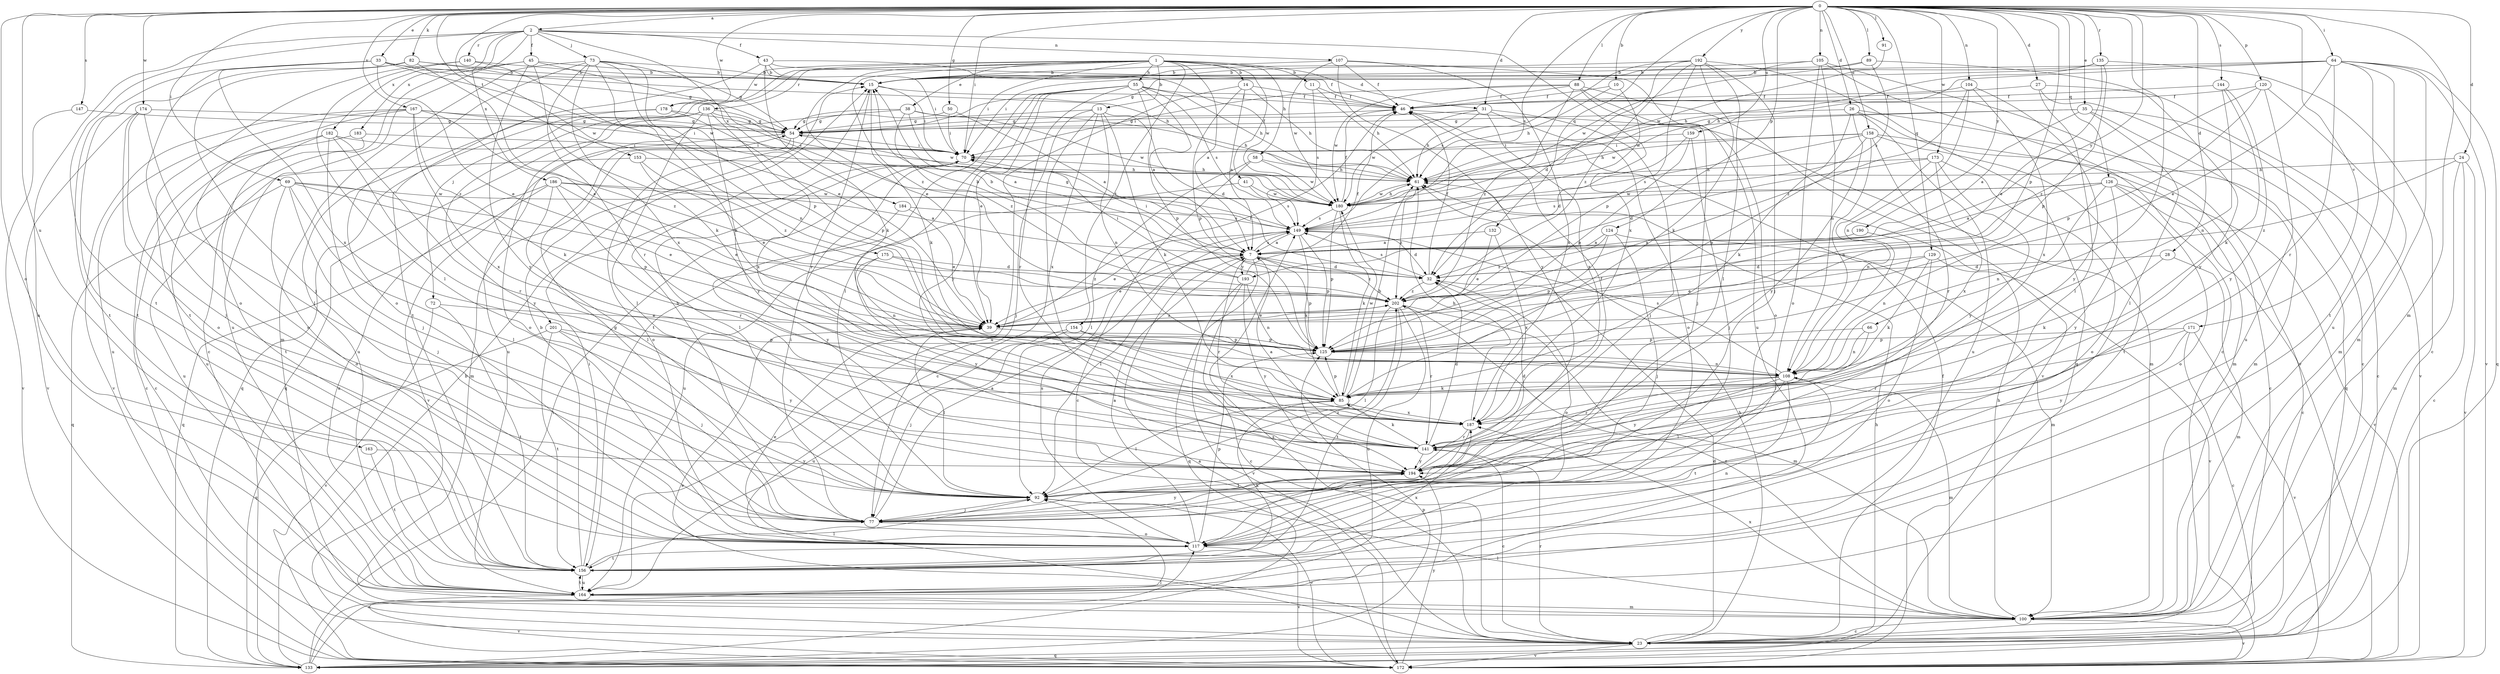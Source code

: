strict digraph  {
0;
1;
2;
7;
10;
11;
13;
14;
15;
23;
24;
26;
27;
28;
31;
32;
33;
35;
38;
39;
41;
43;
45;
46;
50;
54;
55;
58;
61;
64;
66;
69;
70;
72;
73;
77;
82;
85;
88;
89;
91;
92;
100;
104;
105;
107;
108;
117;
120;
124;
125;
126;
129;
132;
133;
135;
136;
140;
141;
144;
147;
149;
153;
154;
156;
158;
159;
163;
164;
167;
171;
172;
173;
174;
175;
178;
180;
182;
183;
184;
186;
187;
190;
192;
193;
194;
201;
202;
0 -> 2  [label=a];
0 -> 10  [label=b];
0 -> 24  [label=d];
0 -> 26  [label=d];
0 -> 27  [label=d];
0 -> 28  [label=d];
0 -> 31  [label=d];
0 -> 33  [label=e];
0 -> 35  [label=e];
0 -> 50  [label=g];
0 -> 64  [label=i];
0 -> 66  [label=i];
0 -> 69  [label=i];
0 -> 70  [label=i];
0 -> 82  [label=k];
0 -> 88  [label=l];
0 -> 89  [label=l];
0 -> 91  [label=l];
0 -> 100  [label=m];
0 -> 104  [label=n];
0 -> 105  [label=n];
0 -> 117  [label=o];
0 -> 120  [label=p];
0 -> 124  [label=p];
0 -> 125  [label=p];
0 -> 126  [label=q];
0 -> 129  [label=q];
0 -> 132  [label=q];
0 -> 135  [label=r];
0 -> 144  [label=s];
0 -> 147  [label=s];
0 -> 149  [label=s];
0 -> 153  [label=t];
0 -> 158  [label=u];
0 -> 159  [label=u];
0 -> 163  [label=u];
0 -> 167  [label=v];
0 -> 171  [label=v];
0 -> 173  [label=w];
0 -> 174  [label=w];
0 -> 175  [label=w];
0 -> 178  [label=w];
0 -> 190  [label=y];
0 -> 192  [label=y];
0 -> 193  [label=y];
1 -> 7  [label=a];
1 -> 11  [label=b];
1 -> 13  [label=b];
1 -> 14  [label=b];
1 -> 31  [label=d];
1 -> 38  [label=e];
1 -> 39  [label=e];
1 -> 41  [label=f];
1 -> 55  [label=h];
1 -> 58  [label=h];
1 -> 70  [label=i];
1 -> 72  [label=j];
1 -> 136  [label=r];
1 -> 154  [label=t];
1 -> 178  [label=w];
1 -> 201  [label=z];
1 -> 202  [label=z];
2 -> 43  [label=f];
2 -> 45  [label=f];
2 -> 73  [label=j];
2 -> 107  [label=n];
2 -> 140  [label=r];
2 -> 156  [label=t];
2 -> 164  [label=u];
2 -> 182  [label=x];
2 -> 183  [label=x];
2 -> 184  [label=x];
2 -> 186  [label=x];
2 -> 187  [label=x];
7 -> 32  [label=d];
7 -> 39  [label=e];
7 -> 70  [label=i];
7 -> 125  [label=p];
7 -> 133  [label=q];
7 -> 141  [label=r];
7 -> 149  [label=s];
7 -> 193  [label=y];
7 -> 202  [label=z];
10 -> 46  [label=f];
10 -> 61  [label=h];
10 -> 180  [label=w];
11 -> 46  [label=f];
11 -> 61  [label=h];
11 -> 149  [label=s];
13 -> 23  [label=c];
13 -> 32  [label=d];
13 -> 54  [label=g];
13 -> 77  [label=j];
13 -> 85  [label=k];
13 -> 108  [label=n];
13 -> 187  [label=x];
14 -> 7  [label=a];
14 -> 46  [label=f];
14 -> 61  [label=h];
14 -> 125  [label=p];
14 -> 164  [label=u];
15 -> 46  [label=f];
15 -> 70  [label=i];
15 -> 85  [label=k];
15 -> 141  [label=r];
23 -> 32  [label=d];
23 -> 39  [label=e];
23 -> 46  [label=f];
23 -> 61  [label=h];
23 -> 133  [label=q];
23 -> 141  [label=r];
23 -> 149  [label=s];
23 -> 172  [label=v];
24 -> 23  [label=c];
24 -> 61  [label=h];
24 -> 100  [label=m];
24 -> 172  [label=v];
24 -> 202  [label=z];
26 -> 54  [label=g];
26 -> 85  [label=k];
26 -> 100  [label=m];
26 -> 133  [label=q];
26 -> 164  [label=u];
26 -> 194  [label=y];
27 -> 23  [label=c];
27 -> 46  [label=f];
27 -> 92  [label=l];
27 -> 172  [label=v];
28 -> 32  [label=d];
28 -> 85  [label=k];
28 -> 100  [label=m];
31 -> 54  [label=g];
31 -> 61  [label=h];
31 -> 77  [label=j];
31 -> 117  [label=o];
31 -> 180  [label=w];
31 -> 187  [label=x];
32 -> 15  [label=b];
32 -> 46  [label=f];
32 -> 117  [label=o];
32 -> 149  [label=s];
32 -> 202  [label=z];
33 -> 15  [label=b];
33 -> 39  [label=e];
33 -> 54  [label=g];
33 -> 117  [label=o];
33 -> 156  [label=t];
33 -> 180  [label=w];
33 -> 187  [label=x];
35 -> 7  [label=a];
35 -> 23  [label=c];
35 -> 54  [label=g];
35 -> 92  [label=l];
35 -> 100  [label=m];
35 -> 180  [label=w];
38 -> 7  [label=a];
38 -> 54  [label=g];
38 -> 61  [label=h];
38 -> 164  [label=u];
38 -> 180  [label=w];
38 -> 202  [label=z];
39 -> 46  [label=f];
39 -> 92  [label=l];
39 -> 125  [label=p];
39 -> 202  [label=z];
41 -> 149  [label=s];
41 -> 164  [label=u];
41 -> 180  [label=w];
43 -> 15  [label=b];
43 -> 46  [label=f];
43 -> 70  [label=i];
43 -> 85  [label=k];
43 -> 156  [label=t];
43 -> 180  [label=w];
45 -> 15  [label=b];
45 -> 23  [label=c];
45 -> 85  [label=k];
45 -> 149  [label=s];
45 -> 164  [label=u];
45 -> 194  [label=y];
46 -> 54  [label=g];
46 -> 100  [label=m];
50 -> 7  [label=a];
50 -> 54  [label=g];
50 -> 70  [label=i];
54 -> 70  [label=i];
54 -> 100  [label=m];
54 -> 117  [label=o];
54 -> 172  [label=v];
55 -> 7  [label=a];
55 -> 39  [label=e];
55 -> 46  [label=f];
55 -> 61  [label=h];
55 -> 92  [label=l];
55 -> 125  [label=p];
55 -> 141  [label=r];
55 -> 149  [label=s];
55 -> 156  [label=t];
55 -> 194  [label=y];
58 -> 23  [label=c];
58 -> 61  [label=h];
58 -> 92  [label=l];
58 -> 180  [label=w];
61 -> 180  [label=w];
61 -> 202  [label=z];
64 -> 15  [label=b];
64 -> 39  [label=e];
64 -> 54  [label=g];
64 -> 61  [label=h];
64 -> 100  [label=m];
64 -> 133  [label=q];
64 -> 141  [label=r];
64 -> 156  [label=t];
64 -> 164  [label=u];
64 -> 172  [label=v];
66 -> 108  [label=n];
66 -> 125  [label=p];
66 -> 141  [label=r];
69 -> 39  [label=e];
69 -> 77  [label=j];
69 -> 92  [label=l];
69 -> 117  [label=o];
69 -> 125  [label=p];
69 -> 133  [label=q];
69 -> 180  [label=w];
70 -> 61  [label=h];
70 -> 92  [label=l];
72 -> 39  [label=e];
72 -> 156  [label=t];
72 -> 172  [label=v];
73 -> 15  [label=b];
73 -> 54  [label=g];
73 -> 85  [label=k];
73 -> 100  [label=m];
73 -> 108  [label=n];
73 -> 117  [label=o];
73 -> 125  [label=p];
73 -> 141  [label=r];
73 -> 187  [label=x];
77 -> 7  [label=a];
77 -> 15  [label=b];
77 -> 54  [label=g];
77 -> 70  [label=i];
77 -> 117  [label=o];
77 -> 194  [label=y];
77 -> 202  [label=z];
82 -> 15  [label=b];
82 -> 39  [label=e];
82 -> 61  [label=h];
82 -> 77  [label=j];
82 -> 156  [label=t];
85 -> 61  [label=h];
85 -> 92  [label=l];
85 -> 125  [label=p];
85 -> 180  [label=w];
85 -> 187  [label=x];
88 -> 46  [label=f];
88 -> 70  [label=i];
88 -> 77  [label=j];
88 -> 117  [label=o];
88 -> 172  [label=v];
88 -> 180  [label=w];
88 -> 202  [label=z];
89 -> 15  [label=b];
89 -> 149  [label=s];
89 -> 180  [label=w];
89 -> 194  [label=y];
91 -> 180  [label=w];
92 -> 77  [label=j];
92 -> 172  [label=v];
100 -> 23  [label=c];
100 -> 61  [label=h];
100 -> 92  [label=l];
100 -> 172  [label=v];
100 -> 187  [label=x];
100 -> 202  [label=z];
104 -> 46  [label=f];
104 -> 108  [label=n];
104 -> 187  [label=x];
104 -> 194  [label=y];
104 -> 202  [label=z];
105 -> 15  [label=b];
105 -> 23  [label=c];
105 -> 70  [label=i];
105 -> 108  [label=n];
105 -> 117  [label=o];
105 -> 172  [label=v];
107 -> 15  [label=b];
107 -> 46  [label=f];
107 -> 164  [label=u];
107 -> 180  [label=w];
107 -> 187  [label=x];
107 -> 194  [label=y];
108 -> 85  [label=k];
108 -> 92  [label=l];
108 -> 100  [label=m];
108 -> 141  [label=r];
108 -> 149  [label=s];
108 -> 156  [label=t];
108 -> 194  [label=y];
117 -> 7  [label=a];
117 -> 39  [label=e];
117 -> 125  [label=p];
117 -> 149  [label=s];
117 -> 156  [label=t];
117 -> 172  [label=v];
120 -> 46  [label=f];
120 -> 100  [label=m];
120 -> 125  [label=p];
120 -> 164  [label=u];
120 -> 202  [label=z];
124 -> 7  [label=a];
124 -> 77  [label=j];
124 -> 100  [label=m];
124 -> 125  [label=p];
124 -> 202  [label=z];
125 -> 108  [label=n];
126 -> 7  [label=a];
126 -> 23  [label=c];
126 -> 108  [label=n];
126 -> 117  [label=o];
126 -> 149  [label=s];
126 -> 172  [label=v];
126 -> 180  [label=w];
126 -> 194  [label=y];
129 -> 32  [label=d];
129 -> 39  [label=e];
129 -> 85  [label=k];
129 -> 117  [label=o];
129 -> 172  [label=v];
132 -> 7  [label=a];
132 -> 39  [label=e];
132 -> 187  [label=x];
133 -> 15  [label=b];
133 -> 61  [label=h];
133 -> 70  [label=i];
133 -> 92  [label=l];
133 -> 117  [label=o];
133 -> 125  [label=p];
135 -> 15  [label=b];
135 -> 23  [label=c];
135 -> 39  [label=e];
135 -> 61  [label=h];
135 -> 125  [label=p];
136 -> 54  [label=g];
136 -> 92  [label=l];
136 -> 117  [label=o];
136 -> 133  [label=q];
136 -> 180  [label=w];
136 -> 187  [label=x];
136 -> 194  [label=y];
140 -> 15  [label=b];
140 -> 39  [label=e];
140 -> 92  [label=l];
140 -> 156  [label=t];
141 -> 7  [label=a];
141 -> 23  [label=c];
141 -> 32  [label=d];
141 -> 46  [label=f];
141 -> 85  [label=k];
141 -> 194  [label=y];
144 -> 46  [label=f];
144 -> 85  [label=k];
144 -> 108  [label=n];
144 -> 194  [label=y];
147 -> 54  [label=g];
147 -> 172  [label=v];
149 -> 7  [label=a];
149 -> 32  [label=d];
149 -> 39  [label=e];
149 -> 54  [label=g];
149 -> 85  [label=k];
149 -> 92  [label=l];
149 -> 125  [label=p];
153 -> 39  [label=e];
153 -> 61  [label=h];
153 -> 164  [label=u];
153 -> 202  [label=z];
154 -> 77  [label=j];
154 -> 125  [label=p];
154 -> 164  [label=u];
154 -> 187  [label=x];
156 -> 15  [label=b];
156 -> 70  [label=i];
156 -> 85  [label=k];
156 -> 92  [label=l];
156 -> 108  [label=n];
156 -> 164  [label=u];
156 -> 187  [label=x];
158 -> 23  [label=c];
158 -> 61  [label=h];
158 -> 70  [label=i];
158 -> 108  [label=n];
158 -> 125  [label=p];
158 -> 141  [label=r];
158 -> 149  [label=s];
158 -> 156  [label=t];
159 -> 32  [label=d];
159 -> 70  [label=i];
159 -> 77  [label=j];
159 -> 125  [label=p];
163 -> 156  [label=t];
163 -> 194  [label=y];
164 -> 100  [label=m];
164 -> 156  [label=t];
164 -> 172  [label=v];
167 -> 54  [label=g];
167 -> 70  [label=i];
167 -> 85  [label=k];
167 -> 117  [label=o];
167 -> 164  [label=u];
167 -> 172  [label=v];
167 -> 187  [label=x];
167 -> 202  [label=z];
171 -> 23  [label=c];
171 -> 125  [label=p];
171 -> 141  [label=r];
171 -> 172  [label=v];
171 -> 194  [label=y];
172 -> 7  [label=a];
172 -> 194  [label=y];
173 -> 32  [label=d];
173 -> 61  [label=h];
173 -> 108  [label=n];
173 -> 117  [label=o];
173 -> 187  [label=x];
173 -> 194  [label=y];
174 -> 54  [label=g];
174 -> 77  [label=j];
174 -> 92  [label=l];
174 -> 117  [label=o];
174 -> 172  [label=v];
175 -> 32  [label=d];
175 -> 108  [label=n];
175 -> 194  [label=y];
175 -> 202  [label=z];
178 -> 54  [label=g];
178 -> 125  [label=p];
178 -> 133  [label=q];
178 -> 164  [label=u];
180 -> 46  [label=f];
180 -> 61  [label=h];
180 -> 85  [label=k];
180 -> 125  [label=p];
180 -> 149  [label=s];
182 -> 23  [label=c];
182 -> 70  [label=i];
182 -> 77  [label=j];
182 -> 141  [label=r];
182 -> 156  [label=t];
182 -> 194  [label=y];
183 -> 23  [label=c];
183 -> 70  [label=i];
183 -> 164  [label=u];
184 -> 39  [label=e];
184 -> 149  [label=s];
184 -> 194  [label=y];
186 -> 7  [label=a];
186 -> 39  [label=e];
186 -> 92  [label=l];
186 -> 133  [label=q];
186 -> 141  [label=r];
186 -> 164  [label=u];
186 -> 180  [label=w];
187 -> 61  [label=h];
187 -> 117  [label=o];
187 -> 141  [label=r];
190 -> 7  [label=a];
190 -> 108  [label=n];
192 -> 15  [label=b];
192 -> 32  [label=d];
192 -> 77  [label=j];
192 -> 85  [label=k];
192 -> 92  [label=l];
192 -> 125  [label=p];
192 -> 133  [label=q];
192 -> 149  [label=s];
192 -> 202  [label=z];
193 -> 15  [label=b];
193 -> 23  [label=c];
193 -> 46  [label=f];
193 -> 70  [label=i];
193 -> 108  [label=n];
193 -> 172  [label=v];
193 -> 194  [label=y];
194 -> 32  [label=d];
194 -> 92  [label=l];
201 -> 77  [label=j];
201 -> 125  [label=p];
201 -> 133  [label=q];
201 -> 156  [label=t];
201 -> 194  [label=y];
202 -> 39  [label=e];
202 -> 92  [label=l];
202 -> 100  [label=m];
202 -> 141  [label=r];
202 -> 156  [label=t];
202 -> 164  [label=u];
}
